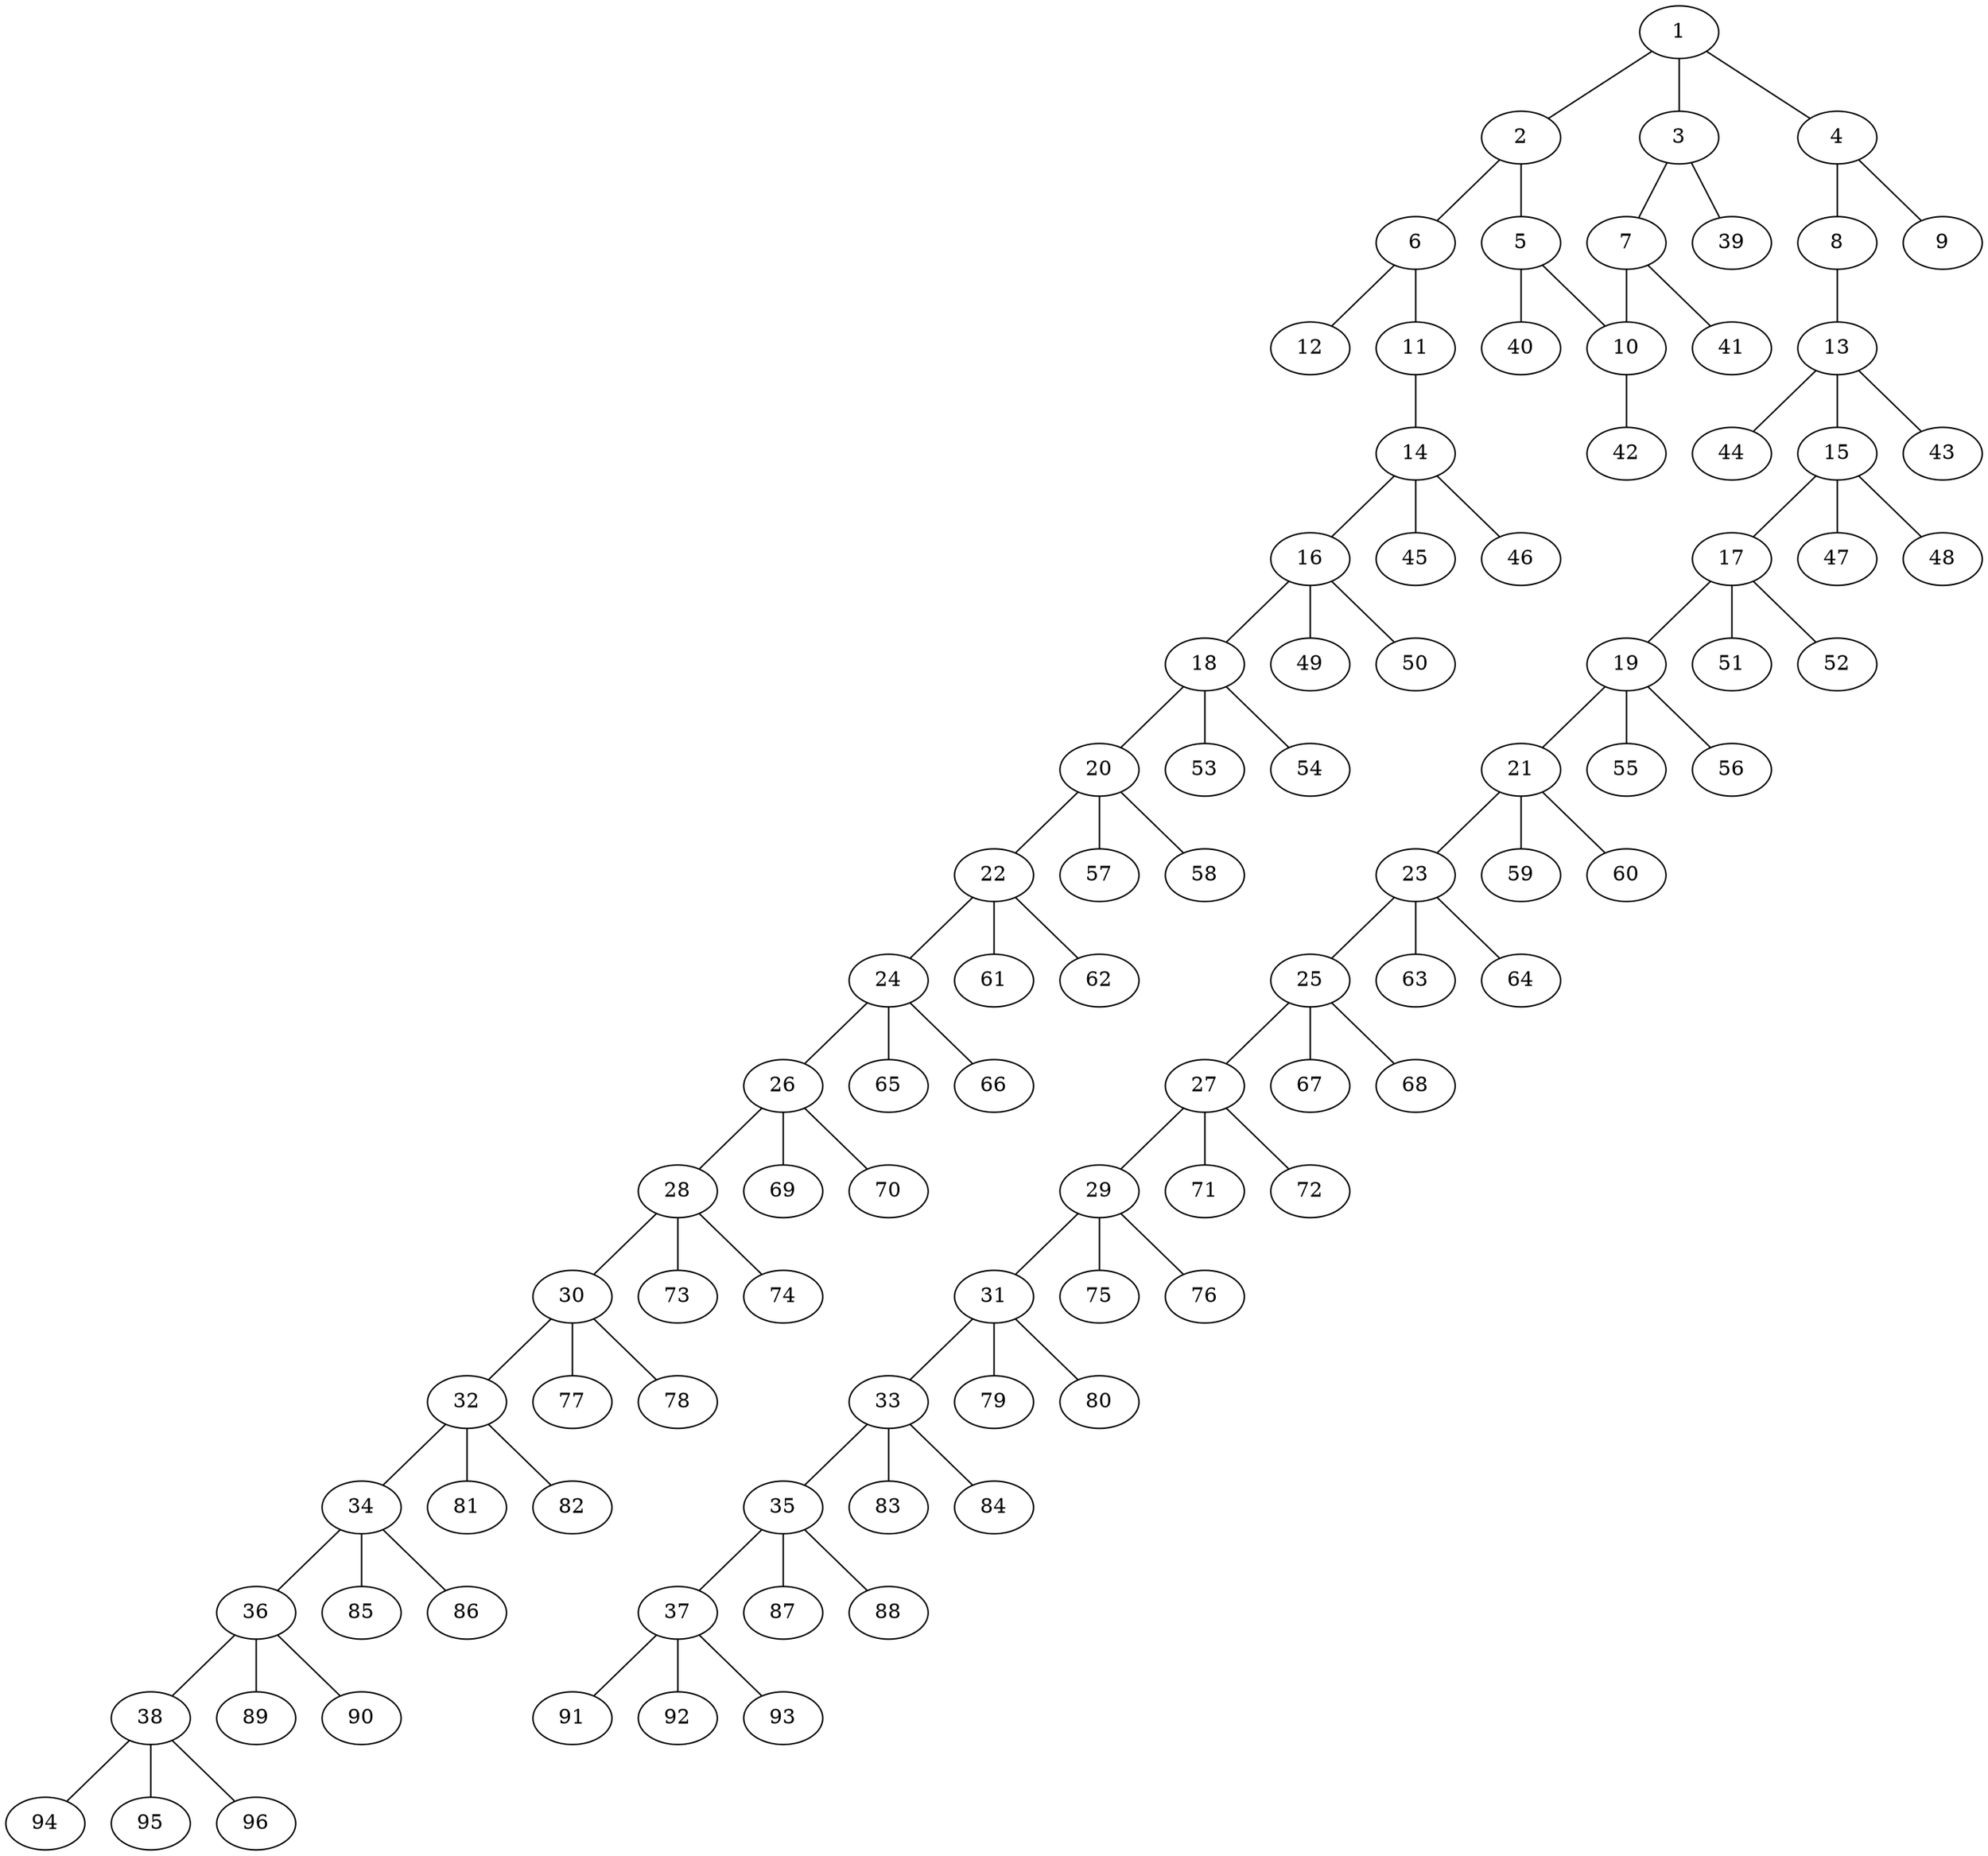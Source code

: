 graph molecule_267 {
	1	 [chem=C];
	2	 [chem=C];
	1 -- 2	 [valence=2];
	3	 [chem=C];
	1 -- 3	 [valence=1];
	4	 [chem=C];
	1 -- 4	 [valence=1];
	5	 [chem=C];
	2 -- 5	 [valence=1];
	6	 [chem=C];
	2 -- 6	 [valence=1];
	7	 [chem=C];
	3 -- 7	 [valence=2];
	39	 [chem=H];
	3 -- 39	 [valence=1];
	8	 [chem=O];
	4 -- 8	 [valence=1];
	9	 [chem=O];
	4 -- 9	 [valence=2];
	10	 [chem=C];
	5 -- 10	 [valence=2];
	40	 [chem=H];
	5 -- 40	 [valence=1];
	11	 [chem=O];
	6 -- 11	 [valence=1];
	12	 [chem=O];
	6 -- 12	 [valence=2];
	7 -- 10	 [valence=1];
	41	 [chem=H];
	7 -- 41	 [valence=1];
	13	 [chem=C];
	8 -- 13	 [valence=1];
	42	 [chem=H];
	10 -- 42	 [valence=1];
	14	 [chem=C];
	11 -- 14	 [valence=1];
	15	 [chem=C];
	13 -- 15	 [valence=1];
	43	 [chem=H];
	13 -- 43	 [valence=1];
	44	 [chem=H];
	13 -- 44	 [valence=1];
	16	 [chem=C];
	14 -- 16	 [valence=1];
	45	 [chem=H];
	14 -- 45	 [valence=1];
	46	 [chem=H];
	14 -- 46	 [valence=1];
	17	 [chem=C];
	15 -- 17	 [valence=1];
	47	 [chem=H];
	15 -- 47	 [valence=1];
	48	 [chem=H];
	15 -- 48	 [valence=1];
	18	 [chem=C];
	16 -- 18	 [valence=1];
	49	 [chem=H];
	16 -- 49	 [valence=1];
	50	 [chem=H];
	16 -- 50	 [valence=1];
	19	 [chem=C];
	17 -- 19	 [valence=1];
	51	 [chem=H];
	17 -- 51	 [valence=1];
	52	 [chem=H];
	17 -- 52	 [valence=1];
	20	 [chem=C];
	18 -- 20	 [valence=1];
	53	 [chem=H];
	18 -- 53	 [valence=1];
	54	 [chem=H];
	18 -- 54	 [valence=1];
	21	 [chem=C];
	19 -- 21	 [valence=1];
	55	 [chem=H];
	19 -- 55	 [valence=1];
	56	 [chem=H];
	19 -- 56	 [valence=1];
	22	 [chem=C];
	20 -- 22	 [valence=1];
	57	 [chem=H];
	20 -- 57	 [valence=1];
	58	 [chem=H];
	20 -- 58	 [valence=1];
	23	 [chem=C];
	21 -- 23	 [valence=1];
	59	 [chem=H];
	21 -- 59	 [valence=1];
	60	 [chem=H];
	21 -- 60	 [valence=1];
	24	 [chem=C];
	22 -- 24	 [valence=1];
	61	 [chem=H];
	22 -- 61	 [valence=1];
	62	 [chem=H];
	22 -- 62	 [valence=1];
	25	 [chem=C];
	23 -- 25	 [valence=1];
	63	 [chem=H];
	23 -- 63	 [valence=1];
	64	 [chem=H];
	23 -- 64	 [valence=1];
	26	 [chem=C];
	24 -- 26	 [valence=1];
	65	 [chem=H];
	24 -- 65	 [valence=1];
	66	 [chem=H];
	24 -- 66	 [valence=1];
	27	 [chem=C];
	25 -- 27	 [valence=1];
	67	 [chem=H];
	25 -- 67	 [valence=1];
	68	 [chem=H];
	25 -- 68	 [valence=1];
	28	 [chem=C];
	26 -- 28	 [valence=1];
	69	 [chem=H];
	26 -- 69	 [valence=1];
	70	 [chem=H];
	26 -- 70	 [valence=1];
	29	 [chem=C];
	27 -- 29	 [valence=1];
	71	 [chem=H];
	27 -- 71	 [valence=1];
	72	 [chem=H];
	27 -- 72	 [valence=1];
	30	 [chem=C];
	28 -- 30	 [valence=1];
	73	 [chem=H];
	28 -- 73	 [valence=1];
	74	 [chem=H];
	28 -- 74	 [valence=1];
	31	 [chem=C];
	29 -- 31	 [valence=1];
	75	 [chem=H];
	29 -- 75	 [valence=1];
	76	 [chem=H];
	29 -- 76	 [valence=1];
	32	 [chem=C];
	30 -- 32	 [valence=1];
	77	 [chem=H];
	30 -- 77	 [valence=1];
	78	 [chem=H];
	30 -- 78	 [valence=1];
	33	 [chem=C];
	31 -- 33	 [valence=1];
	79	 [chem=H];
	31 -- 79	 [valence=1];
	80	 [chem=H];
	31 -- 80	 [valence=1];
	34	 [chem=C];
	32 -- 34	 [valence=1];
	81	 [chem=H];
	32 -- 81	 [valence=1];
	82	 [chem=H];
	32 -- 82	 [valence=1];
	35	 [chem=C];
	33 -- 35	 [valence=1];
	83	 [chem=H];
	33 -- 83	 [valence=1];
	84	 [chem=H];
	33 -- 84	 [valence=1];
	36	 [chem=C];
	34 -- 36	 [valence=1];
	85	 [chem=H];
	34 -- 85	 [valence=1];
	86	 [chem=H];
	34 -- 86	 [valence=1];
	37	 [chem=C];
	35 -- 37	 [valence=1];
	87	 [chem=H];
	35 -- 87	 [valence=1];
	88	 [chem=H];
	35 -- 88	 [valence=1];
	38	 [chem=C];
	36 -- 38	 [valence=1];
	89	 [chem=H];
	36 -- 89	 [valence=1];
	90	 [chem=H];
	36 -- 90	 [valence=1];
	91	 [chem=H];
	37 -- 91	 [valence=1];
	92	 [chem=H];
	37 -- 92	 [valence=1];
	93	 [chem=H];
	37 -- 93	 [valence=1];
	94	 [chem=H];
	38 -- 94	 [valence=1];
	95	 [chem=H];
	38 -- 95	 [valence=1];
	96	 [chem=H];
	38 -- 96	 [valence=1];
}
